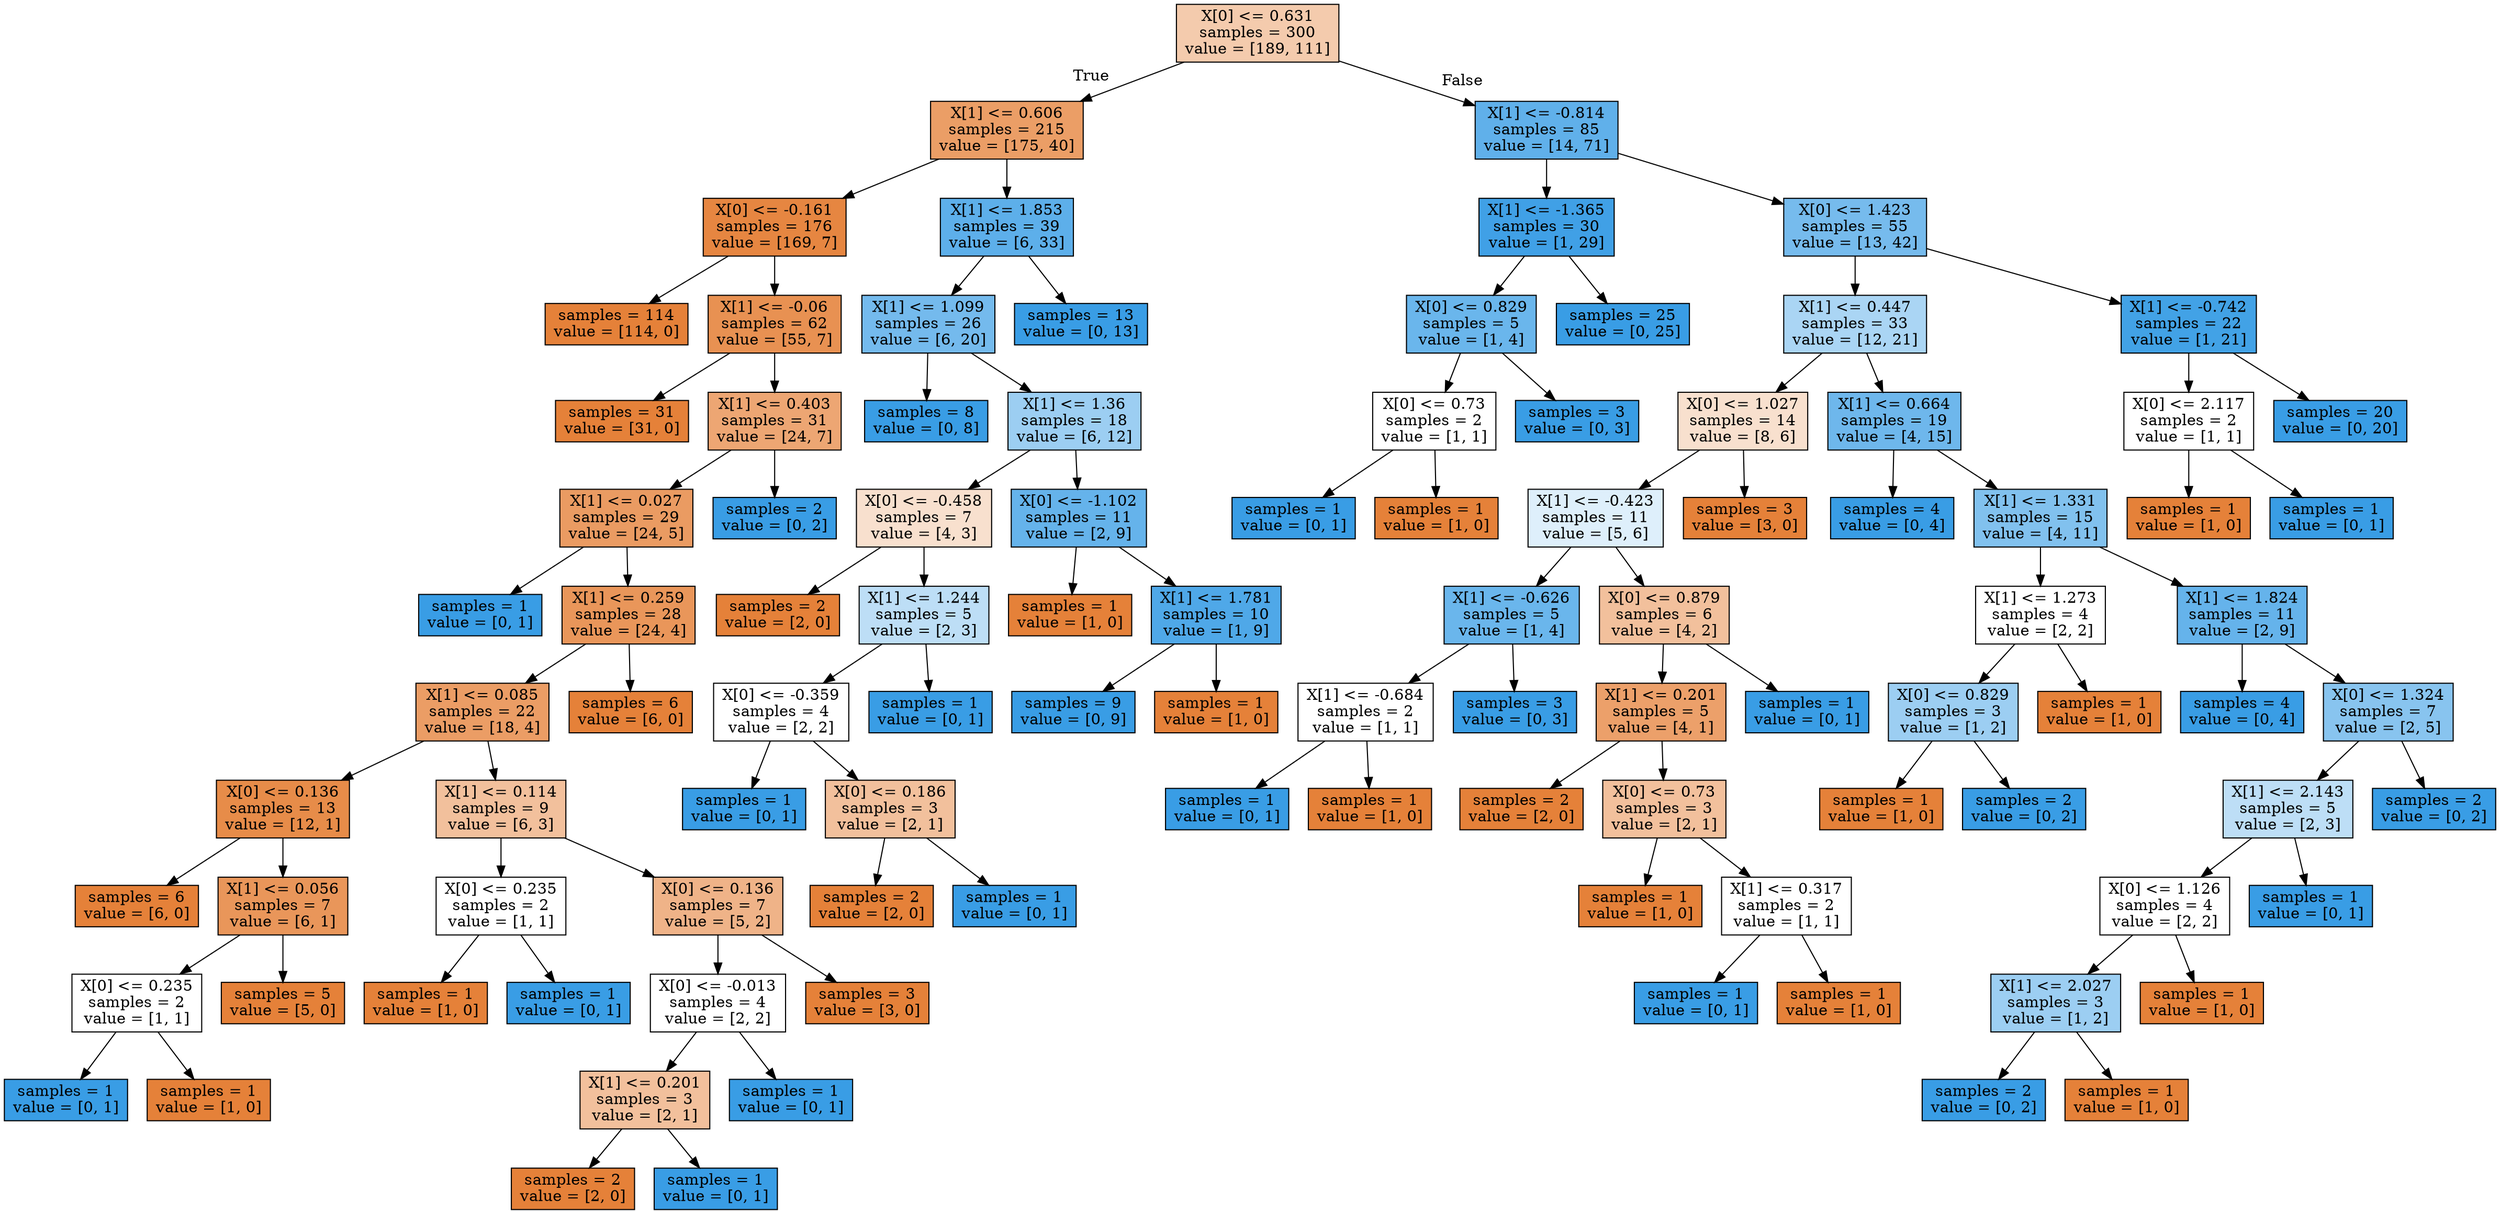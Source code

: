 digraph Tree {
node [shape=box, style="filled", color="black"] ;
0 [label="X[0] <= 0.631\nsamples = 300\nvalue = [189, 111]", fillcolor="#f4cbad"] ;
1 [label="X[1] <= 0.606\nsamples = 215\nvalue = [175, 40]", fillcolor="#eb9e66"] ;
0 -> 1 [labeldistance=2.5, labelangle=45, headlabel="True"] ;
2 [label="X[0] <= -0.161\nsamples = 176\nvalue = [169, 7]", fillcolor="#e68641"] ;
1 -> 2 ;
3 [label="samples = 114\nvalue = [114, 0]", fillcolor="#e58139"] ;
2 -> 3 ;
4 [label="X[1] <= -0.06\nsamples = 62\nvalue = [55, 7]", fillcolor="#e89152"] ;
2 -> 4 ;
5 [label="samples = 31\nvalue = [31, 0]", fillcolor="#e58139"] ;
4 -> 5 ;
6 [label="X[1] <= 0.403\nsamples = 31\nvalue = [24, 7]", fillcolor="#eda673"] ;
4 -> 6 ;
7 [label="X[1] <= 0.027\nsamples = 29\nvalue = [24, 5]", fillcolor="#ea9b62"] ;
6 -> 7 ;
8 [label="samples = 1\nvalue = [0, 1]", fillcolor="#399de5"] ;
7 -> 8 ;
9 [label="X[1] <= 0.259\nsamples = 28\nvalue = [24, 4]", fillcolor="#e9965a"] ;
7 -> 9 ;
10 [label="X[1] <= 0.085\nsamples = 22\nvalue = [18, 4]", fillcolor="#eb9d65"] ;
9 -> 10 ;
11 [label="X[0] <= 0.136\nsamples = 13\nvalue = [12, 1]", fillcolor="#e78c49"] ;
10 -> 11 ;
12 [label="samples = 6\nvalue = [6, 0]", fillcolor="#e58139"] ;
11 -> 12 ;
13 [label="X[1] <= 0.056\nsamples = 7\nvalue = [6, 1]", fillcolor="#e9965a"] ;
11 -> 13 ;
14 [label="X[0] <= 0.235\nsamples = 2\nvalue = [1, 1]", fillcolor="#ffffff"] ;
13 -> 14 ;
15 [label="samples = 1\nvalue = [0, 1]", fillcolor="#399de5"] ;
14 -> 15 ;
16 [label="samples = 1\nvalue = [1, 0]", fillcolor="#e58139"] ;
14 -> 16 ;
17 [label="samples = 5\nvalue = [5, 0]", fillcolor="#e58139"] ;
13 -> 17 ;
18 [label="X[1] <= 0.114\nsamples = 9\nvalue = [6, 3]", fillcolor="#f2c09c"] ;
10 -> 18 ;
19 [label="X[0] <= 0.235\nsamples = 2\nvalue = [1, 1]", fillcolor="#ffffff"] ;
18 -> 19 ;
20 [label="samples = 1\nvalue = [1, 0]", fillcolor="#e58139"] ;
19 -> 20 ;
21 [label="samples = 1\nvalue = [0, 1]", fillcolor="#399de5"] ;
19 -> 21 ;
22 [label="X[0] <= 0.136\nsamples = 7\nvalue = [5, 2]", fillcolor="#efb388"] ;
18 -> 22 ;
23 [label="X[0] <= -0.013\nsamples = 4\nvalue = [2, 2]", fillcolor="#ffffff"] ;
22 -> 23 ;
24 [label="X[1] <= 0.201\nsamples = 3\nvalue = [2, 1]", fillcolor="#f2c09c"] ;
23 -> 24 ;
25 [label="samples = 2\nvalue = [2, 0]", fillcolor="#e58139"] ;
24 -> 25 ;
26 [label="samples = 1\nvalue = [0, 1]", fillcolor="#399de5"] ;
24 -> 26 ;
27 [label="samples = 1\nvalue = [0, 1]", fillcolor="#399de5"] ;
23 -> 27 ;
28 [label="samples = 3\nvalue = [3, 0]", fillcolor="#e58139"] ;
22 -> 28 ;
29 [label="samples = 6\nvalue = [6, 0]", fillcolor="#e58139"] ;
9 -> 29 ;
30 [label="samples = 2\nvalue = [0, 2]", fillcolor="#399de5"] ;
6 -> 30 ;
31 [label="X[1] <= 1.853\nsamples = 39\nvalue = [6, 33]", fillcolor="#5dafea"] ;
1 -> 31 ;
32 [label="X[1] <= 1.099\nsamples = 26\nvalue = [6, 20]", fillcolor="#74baed"] ;
31 -> 32 ;
33 [label="samples = 8\nvalue = [0, 8]", fillcolor="#399de5"] ;
32 -> 33 ;
34 [label="X[1] <= 1.36\nsamples = 18\nvalue = [6, 12]", fillcolor="#9ccef2"] ;
32 -> 34 ;
35 [label="X[0] <= -0.458\nsamples = 7\nvalue = [4, 3]", fillcolor="#f8e0ce"] ;
34 -> 35 ;
36 [label="samples = 2\nvalue = [2, 0]", fillcolor="#e58139"] ;
35 -> 36 ;
37 [label="X[1] <= 1.244\nsamples = 5\nvalue = [2, 3]", fillcolor="#bddef6"] ;
35 -> 37 ;
38 [label="X[0] <= -0.359\nsamples = 4\nvalue = [2, 2]", fillcolor="#ffffff"] ;
37 -> 38 ;
39 [label="samples = 1\nvalue = [0, 1]", fillcolor="#399de5"] ;
38 -> 39 ;
40 [label="X[0] <= 0.186\nsamples = 3\nvalue = [2, 1]", fillcolor="#f2c09c"] ;
38 -> 40 ;
41 [label="samples = 2\nvalue = [2, 0]", fillcolor="#e58139"] ;
40 -> 41 ;
42 [label="samples = 1\nvalue = [0, 1]", fillcolor="#399de5"] ;
40 -> 42 ;
43 [label="samples = 1\nvalue = [0, 1]", fillcolor="#399de5"] ;
37 -> 43 ;
44 [label="X[0] <= -1.102\nsamples = 11\nvalue = [2, 9]", fillcolor="#65b3eb"] ;
34 -> 44 ;
45 [label="samples = 1\nvalue = [1, 0]", fillcolor="#e58139"] ;
44 -> 45 ;
46 [label="X[1] <= 1.781\nsamples = 10\nvalue = [1, 9]", fillcolor="#4fa8e8"] ;
44 -> 46 ;
47 [label="samples = 9\nvalue = [0, 9]", fillcolor="#399de5"] ;
46 -> 47 ;
48 [label="samples = 1\nvalue = [1, 0]", fillcolor="#e58139"] ;
46 -> 48 ;
49 [label="samples = 13\nvalue = [0, 13]", fillcolor="#399de5"] ;
31 -> 49 ;
50 [label="X[1] <= -0.814\nsamples = 85\nvalue = [14, 71]", fillcolor="#60b0ea"] ;
0 -> 50 [labeldistance=2.5, labelangle=-45, headlabel="False"] ;
51 [label="X[1] <= -1.365\nsamples = 30\nvalue = [1, 29]", fillcolor="#40a0e6"] ;
50 -> 51 ;
52 [label="X[0] <= 0.829\nsamples = 5\nvalue = [1, 4]", fillcolor="#6ab6ec"] ;
51 -> 52 ;
53 [label="X[0] <= 0.73\nsamples = 2\nvalue = [1, 1]", fillcolor="#ffffff"] ;
52 -> 53 ;
54 [label="samples = 1\nvalue = [0, 1]", fillcolor="#399de5"] ;
53 -> 54 ;
55 [label="samples = 1\nvalue = [1, 0]", fillcolor="#e58139"] ;
53 -> 55 ;
56 [label="samples = 3\nvalue = [0, 3]", fillcolor="#399de5"] ;
52 -> 56 ;
57 [label="samples = 25\nvalue = [0, 25]", fillcolor="#399de5"] ;
51 -> 57 ;
58 [label="X[0] <= 1.423\nsamples = 55\nvalue = [13, 42]", fillcolor="#76bbed"] ;
50 -> 58 ;
59 [label="X[1] <= 0.447\nsamples = 33\nvalue = [12, 21]", fillcolor="#aad5f4"] ;
58 -> 59 ;
60 [label="X[0] <= 1.027\nsamples = 14\nvalue = [8, 6]", fillcolor="#f8e0ce"] ;
59 -> 60 ;
61 [label="X[1] <= -0.423\nsamples = 11\nvalue = [5, 6]", fillcolor="#deeffb"] ;
60 -> 61 ;
62 [label="X[1] <= -0.626\nsamples = 5\nvalue = [1, 4]", fillcolor="#6ab6ec"] ;
61 -> 62 ;
63 [label="X[1] <= -0.684\nsamples = 2\nvalue = [1, 1]", fillcolor="#ffffff"] ;
62 -> 63 ;
64 [label="samples = 1\nvalue = [0, 1]", fillcolor="#399de5"] ;
63 -> 64 ;
65 [label="samples = 1\nvalue = [1, 0]", fillcolor="#e58139"] ;
63 -> 65 ;
66 [label="samples = 3\nvalue = [0, 3]", fillcolor="#399de5"] ;
62 -> 66 ;
67 [label="X[0] <= 0.879\nsamples = 6\nvalue = [4, 2]", fillcolor="#f2c09c"] ;
61 -> 67 ;
68 [label="X[1] <= 0.201\nsamples = 5\nvalue = [4, 1]", fillcolor="#eca06a"] ;
67 -> 68 ;
69 [label="samples = 2\nvalue = [2, 0]", fillcolor="#e58139"] ;
68 -> 69 ;
70 [label="X[0] <= 0.73\nsamples = 3\nvalue = [2, 1]", fillcolor="#f2c09c"] ;
68 -> 70 ;
71 [label="samples = 1\nvalue = [1, 0]", fillcolor="#e58139"] ;
70 -> 71 ;
72 [label="X[1] <= 0.317\nsamples = 2\nvalue = [1, 1]", fillcolor="#ffffff"] ;
70 -> 72 ;
73 [label="samples = 1\nvalue = [0, 1]", fillcolor="#399de5"] ;
72 -> 73 ;
74 [label="samples = 1\nvalue = [1, 0]", fillcolor="#e58139"] ;
72 -> 74 ;
75 [label="samples = 1\nvalue = [0, 1]", fillcolor="#399de5"] ;
67 -> 75 ;
76 [label="samples = 3\nvalue = [3, 0]", fillcolor="#e58139"] ;
60 -> 76 ;
77 [label="X[1] <= 0.664\nsamples = 19\nvalue = [4, 15]", fillcolor="#6eb7ec"] ;
59 -> 77 ;
78 [label="samples = 4\nvalue = [0, 4]", fillcolor="#399de5"] ;
77 -> 78 ;
79 [label="X[1] <= 1.331\nsamples = 15\nvalue = [4, 11]", fillcolor="#81c1ee"] ;
77 -> 79 ;
80 [label="X[1] <= 1.273\nsamples = 4\nvalue = [2, 2]", fillcolor="#ffffff"] ;
79 -> 80 ;
81 [label="X[0] <= 0.829\nsamples = 3\nvalue = [1, 2]", fillcolor="#9ccef2"] ;
80 -> 81 ;
82 [label="samples = 1\nvalue = [1, 0]", fillcolor="#e58139"] ;
81 -> 82 ;
83 [label="samples = 2\nvalue = [0, 2]", fillcolor="#399de5"] ;
81 -> 83 ;
84 [label="samples = 1\nvalue = [1, 0]", fillcolor="#e58139"] ;
80 -> 84 ;
85 [label="X[1] <= 1.824\nsamples = 11\nvalue = [2, 9]", fillcolor="#65b3eb"] ;
79 -> 85 ;
86 [label="samples = 4\nvalue = [0, 4]", fillcolor="#399de5"] ;
85 -> 86 ;
87 [label="X[0] <= 1.324\nsamples = 7\nvalue = [2, 5]", fillcolor="#88c4ef"] ;
85 -> 87 ;
88 [label="X[1] <= 2.143\nsamples = 5\nvalue = [2, 3]", fillcolor="#bddef6"] ;
87 -> 88 ;
89 [label="X[0] <= 1.126\nsamples = 4\nvalue = [2, 2]", fillcolor="#ffffff"] ;
88 -> 89 ;
90 [label="X[1] <= 2.027\nsamples = 3\nvalue = [1, 2]", fillcolor="#9ccef2"] ;
89 -> 90 ;
91 [label="samples = 2\nvalue = [0, 2]", fillcolor="#399de5"] ;
90 -> 91 ;
92 [label="samples = 1\nvalue = [1, 0]", fillcolor="#e58139"] ;
90 -> 92 ;
93 [label="samples = 1\nvalue = [1, 0]", fillcolor="#e58139"] ;
89 -> 93 ;
94 [label="samples = 1\nvalue = [0, 1]", fillcolor="#399de5"] ;
88 -> 94 ;
95 [label="samples = 2\nvalue = [0, 2]", fillcolor="#399de5"] ;
87 -> 95 ;
96 [label="X[1] <= -0.742\nsamples = 22\nvalue = [1, 21]", fillcolor="#42a2e6"] ;
58 -> 96 ;
97 [label="X[0] <= 2.117\nsamples = 2\nvalue = [1, 1]", fillcolor="#ffffff"] ;
96 -> 97 ;
98 [label="samples = 1\nvalue = [1, 0]", fillcolor="#e58139"] ;
97 -> 98 ;
99 [label="samples = 1\nvalue = [0, 1]", fillcolor="#399de5"] ;
97 -> 99 ;
100 [label="samples = 20\nvalue = [0, 20]", fillcolor="#399de5"] ;
96 -> 100 ;
}